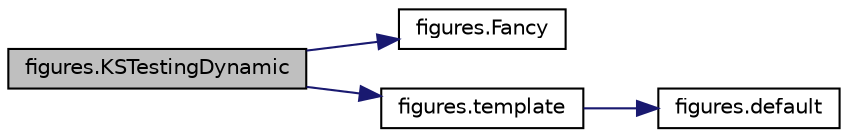 digraph "figures.KSTestingDynamic"
{
 // INTERACTIVE_SVG=YES
 // LATEX_PDF_SIZE
  edge [fontname="Helvetica",fontsize="10",labelfontname="Helvetica",labelfontsize="10"];
  node [fontname="Helvetica",fontsize="10",shape=record];
  rankdir="LR";
  Node1 [label="figures.KSTestingDynamic",height=0.2,width=0.4,color="black", fillcolor="grey75", style="filled", fontcolor="black",tooltip=" "];
  Node1 -> Node2 [color="midnightblue",fontsize="10",style="solid",fontname="Helvetica"];
  Node2 [label="figures.Fancy",height=0.2,width=0.4,color="black", fillcolor="white", style="filled",URL="$namespacefigures.html#a4617eb2e9c8d3954ea76bc8f3db2c6ab",tooltip=" "];
  Node1 -> Node3 [color="midnightblue",fontsize="10",style="solid",fontname="Helvetica"];
  Node3 [label="figures.template",height=0.2,width=0.4,color="black", fillcolor="white", style="filled",URL="$namespacefigures.html#a8858806b667542fd46e0fd6293924b11",tooltip=" "];
  Node3 -> Node4 [color="midnightblue",fontsize="10",style="solid",fontname="Helvetica"];
  Node4 [label="figures.default",height=0.2,width=0.4,color="black", fillcolor="white", style="filled",URL="$namespacefigures.html#ab237102b5b926b7362955a66dde278ad",tooltip=" "];
}
